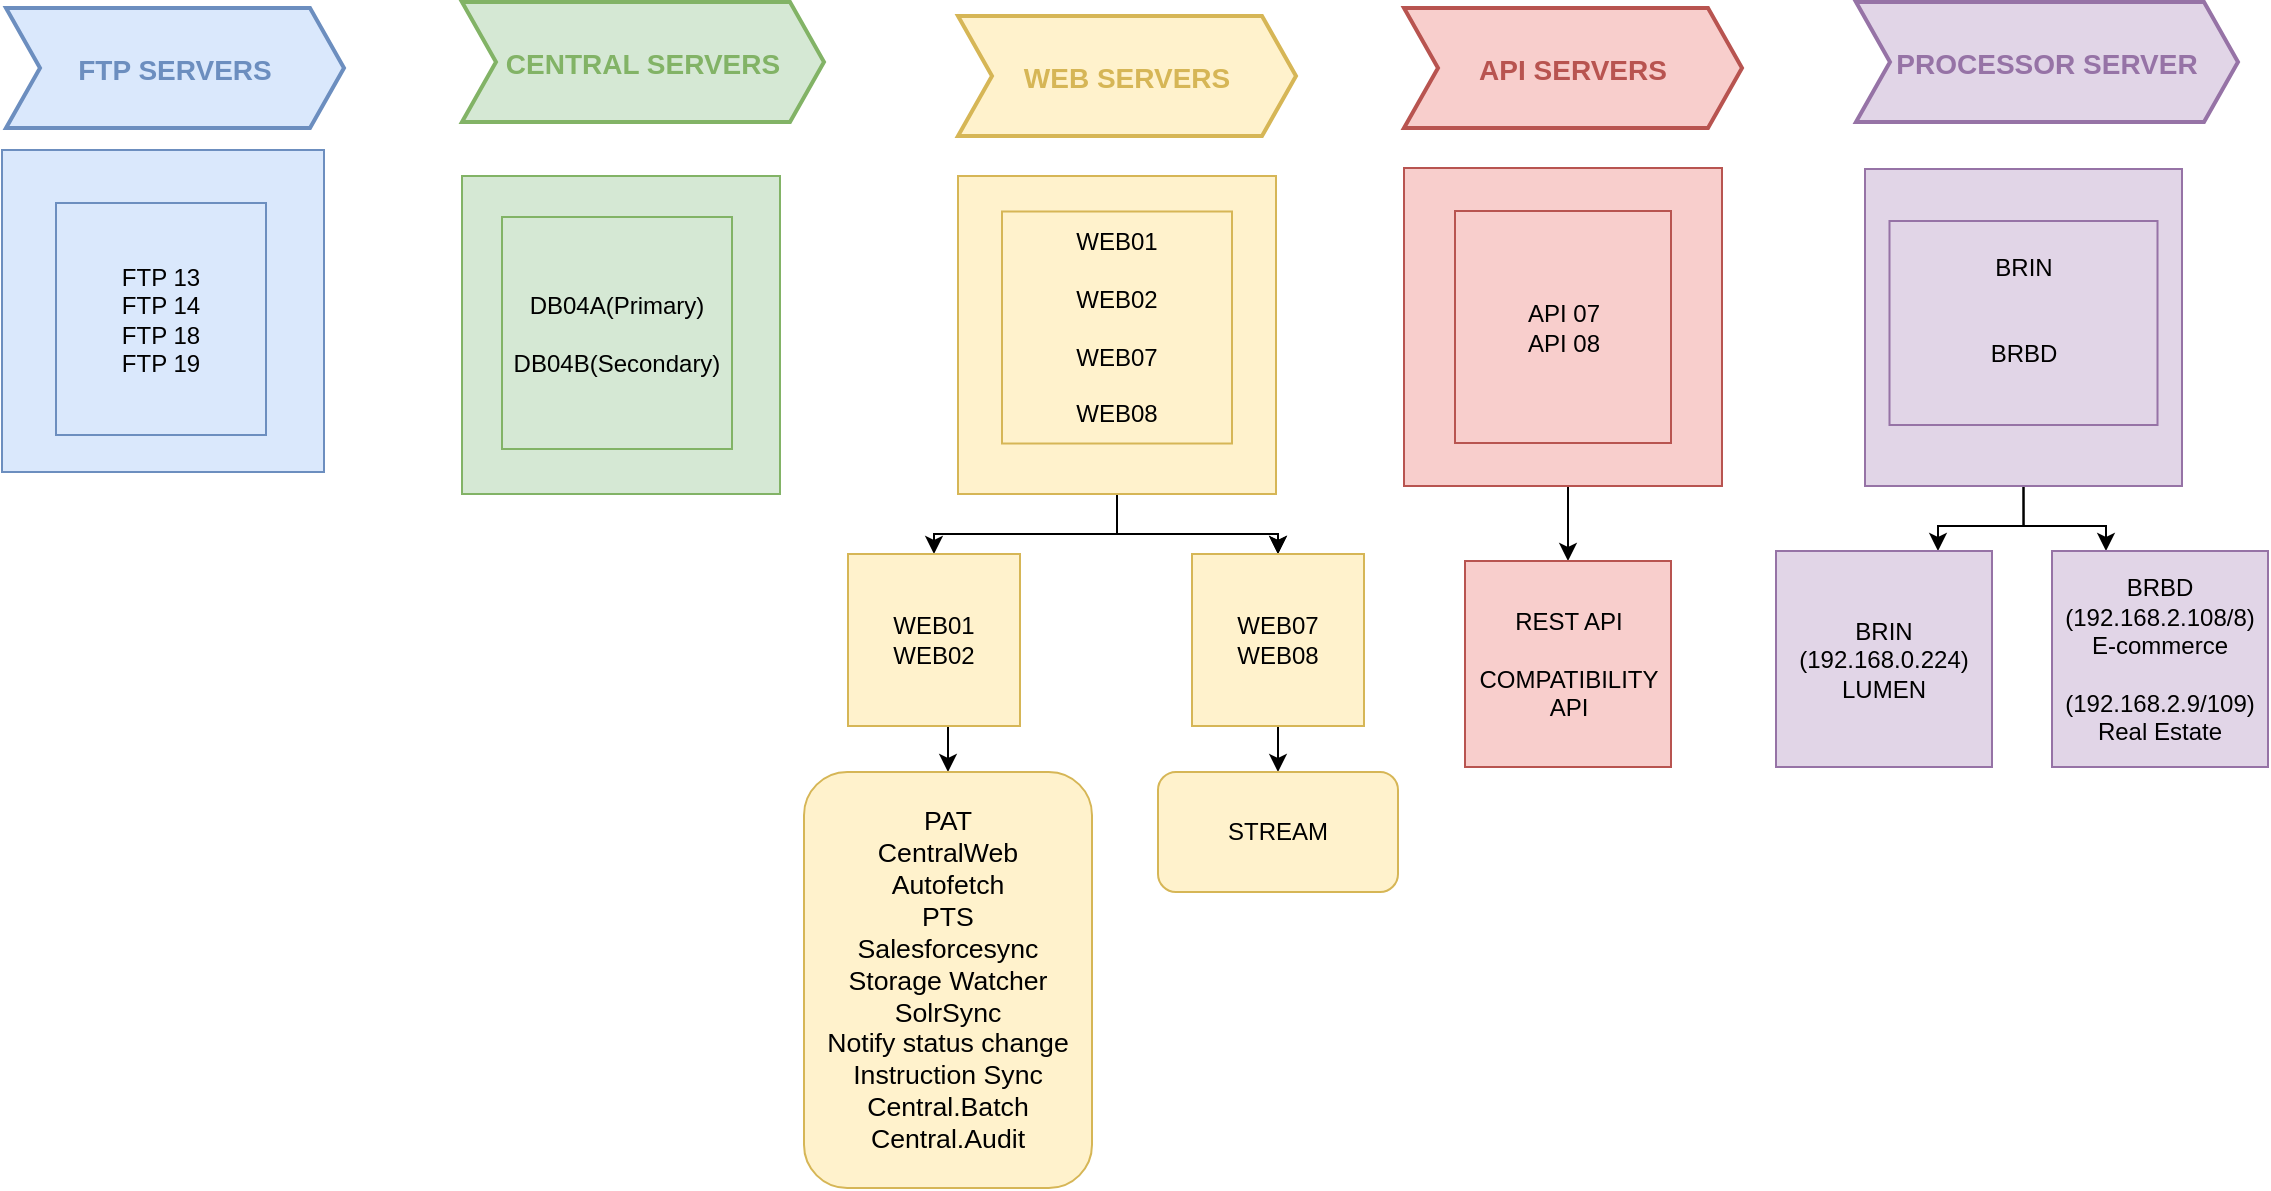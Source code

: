 <mxfile border="50" scale="3" compressed="false" locked="false" version="26.0.6">
  <diagram name="Blank" id="YmL12bMKpDGza6XwsDPr">
    <mxGraphModel dx="1124" dy="618" grid="0" gridSize="10" guides="1" tooltips="1" connect="1" arrows="1" fold="1" page="1" pageScale="1" pageWidth="1169" pageHeight="827" background="none" math="1" shadow="0">
      <root>
        <mxCell id="X5NqExCQtvZxIxQ7pmgY-0" />
        <mxCell id="1" parent="X5NqExCQtvZxIxQ7pmgY-0" />
        <mxCell id="NjAqU9Y5rHBkyYTPuW-a-2" value="FTP SERVERS" style="shape=step;perimeter=stepPerimeter;strokeColor=#6C8EBF;fontFamily=Helvetica;fontSize=14;fontColor=#6C8EBF;fillColor=#dae8fc;fixedSize=1;size=17;fontStyle=1;strokeWidth=2;spacingTop=0;points=[];" parent="1" vertex="1">
          <mxGeometry x="25" y="75" width="169" height="60" as="geometry" />
        </mxCell>
        <mxCell id="NjAqU9Y5rHBkyYTPuW-a-3" value="CENTRAL SERVERS" style="shape=step;perimeter=stepPerimeter;strokeColor=#82B366;fontFamily=Helvetica;fontSize=14;fontColor=#82B366;fillColor=#d5e8d4;fixedSize=1;size=17;fontStyle=1;strokeWidth=2;spacingTop=0;points=[];" parent="1" vertex="1">
          <mxGeometry x="253" y="72" width="181" height="60" as="geometry" />
        </mxCell>
        <mxCell id="NjAqU9Y5rHBkyYTPuW-a-4" value="WEB SERVERS" style="shape=step;perimeter=stepPerimeter;strokeColor=#D6B656;fontFamily=Helvetica;fontSize=14;fontColor=#D6B656;fillColor=#fff2cc;fixedSize=1;size=17;fontStyle=1;strokeWidth=2;spacingTop=0;points=[];" parent="1" vertex="1">
          <mxGeometry x="501" y="79" width="169" height="60" as="geometry" />
        </mxCell>
        <mxCell id="NjAqU9Y5rHBkyYTPuW-a-5" value="API SERVERS" style="shape=step;perimeter=stepPerimeter;strokeColor=#B85450;fontFamily=Helvetica;fontSize=14;fontColor=#B85450;fillColor=#f8cecc;fixedSize=1;size=17;fontStyle=1;strokeWidth=2;spacingTop=0;points=[];" parent="1" vertex="1">
          <mxGeometry x="724" y="75" width="169" height="60" as="geometry" />
        </mxCell>
        <mxCell id="CufCo2kyAGJHluFMc8VW-1" value="" style="whiteSpace=wrap;html=1;aspect=fixed;fillColor=#dae8fc;strokeColor=#6c8ebf;" parent="1" vertex="1">
          <mxGeometry x="23" y="146" width="161" height="161" as="geometry" />
        </mxCell>
        <mxCell id="CufCo2kyAGJHluFMc8VW-2" value="FTP 13&lt;br&gt;FTP 14&lt;br&gt;FTP 18&lt;br&gt;FTP 19" style="text;strokeColor=#6c8ebf;align=center;fillColor=#dae8fc;html=1;verticalAlign=middle;whiteSpace=wrap;rounded=0;" parent="1" vertex="1">
          <mxGeometry x="50" y="172.5" width="105" height="116" as="geometry" />
        </mxCell>
        <mxCell id="CufCo2kyAGJHluFMc8VW-4" value="" style="whiteSpace=wrap;html=1;aspect=fixed;fillColor=#d5e8d4;strokeColor=#82b366;" parent="1" vertex="1">
          <mxGeometry x="253" y="159" width="159" height="159" as="geometry" />
        </mxCell>
        <mxCell id="CufCo2kyAGJHluFMc8VW-5" value="DB04A(Primary)&lt;br&gt;&lt;br&gt;DB04B(Secondary)" style="text;strokeColor=#82b366;align=center;fillColor=#d5e8d4;html=1;verticalAlign=middle;whiteSpace=wrap;rounded=0;" parent="1" vertex="1">
          <mxGeometry x="273" y="179.5" width="115" height="116" as="geometry" />
        </mxCell>
        <mxCell id="tnYrrCxgJqpfB8aJMRDc-6" value="" style="edgeStyle=orthogonalEdgeStyle;rounded=0;orthogonalLoop=1;jettySize=auto;html=1;" edge="1" parent="1" source="CufCo2kyAGJHluFMc8VW-8" target="tnYrrCxgJqpfB8aJMRDc-4">
          <mxGeometry relative="1" as="geometry" />
        </mxCell>
        <mxCell id="tnYrrCxgJqpfB8aJMRDc-7" value="" style="edgeStyle=orthogonalEdgeStyle;rounded=0;orthogonalLoop=1;jettySize=auto;html=1;" edge="1" parent="1" source="CufCo2kyAGJHluFMc8VW-8" target="tnYrrCxgJqpfB8aJMRDc-4">
          <mxGeometry relative="1" as="geometry" />
        </mxCell>
        <mxCell id="tnYrrCxgJqpfB8aJMRDc-8" style="edgeStyle=orthogonalEdgeStyle;rounded=0;orthogonalLoop=1;jettySize=auto;html=1;entryX=0.5;entryY=0;entryDx=0;entryDy=0;" edge="1" parent="1" source="CufCo2kyAGJHluFMc8VW-8" target="tnYrrCxgJqpfB8aJMRDc-3">
          <mxGeometry relative="1" as="geometry" />
        </mxCell>
        <mxCell id="CufCo2kyAGJHluFMc8VW-8" value="" style="whiteSpace=wrap;html=1;aspect=fixed;fillColor=#fff2cc;strokeColor=#d6b656;" parent="1" vertex="1">
          <mxGeometry x="501" y="159" width="159" height="159" as="geometry" />
        </mxCell>
        <mxCell id="CufCo2kyAGJHluFMc8VW-9" value="WEB01&lt;br&gt;&lt;br&gt;WEB02&lt;br&gt;&lt;br&gt;WEB07&lt;br&gt;&lt;br&gt;WEB08" style="text;strokeColor=#d6b656;align=center;fillColor=#fff2cc;html=1;verticalAlign=middle;whiteSpace=wrap;rounded=0;" parent="1" vertex="1">
          <mxGeometry x="523" y="176.75" width="115" height="116" as="geometry" />
        </mxCell>
        <mxCell id="CufCo2kyAGJHluFMc8VW-23" style="edgeStyle=orthogonalEdgeStyle;rounded=0;orthogonalLoop=1;jettySize=auto;html=1;exitX=0.5;exitY=1;exitDx=0;exitDy=0;entryX=0.5;entryY=0;entryDx=0;entryDy=0;" parent="1" source="CufCo2kyAGJHluFMc8VW-11" target="CufCo2kyAGJHluFMc8VW-19" edge="1">
          <mxGeometry relative="1" as="geometry" />
        </mxCell>
        <mxCell id="CufCo2kyAGJHluFMc8VW-11" value="" style="whiteSpace=wrap;html=1;aspect=fixed;fillColor=#f8cecc;strokeColor=#b85450;" parent="1" vertex="1">
          <mxGeometry x="724" y="155" width="159" height="159" as="geometry" />
        </mxCell>
        <mxCell id="CufCo2kyAGJHluFMc8VW-12" value="API 07&lt;br&gt;API 08" style="text;strokeColor=#b85450;align=center;fillColor=#f8cecc;html=1;verticalAlign=middle;whiteSpace=wrap;rounded=0;" parent="1" vertex="1">
          <mxGeometry x="749.5" y="176.5" width="108" height="116" as="geometry" />
        </mxCell>
        <mxCell id="CufCo2kyAGJHluFMc8VW-13" value="PROCESSOR SERVER" style="shape=step;perimeter=stepPerimeter;strokeColor=#9673A6;fontFamily=Helvetica;fontSize=14;fillColor=#e1d5e7;fixedSize=1;size=17;fontStyle=1;strokeWidth=2;spacingTop=0;points=[];gradientColor=none;fontColor=light-dark(#9673a6, #ededed);" parent="1" vertex="1">
          <mxGeometry x="950" y="72" width="191" height="60" as="geometry" />
        </mxCell>
        <mxCell id="CufCo2kyAGJHluFMc8VW-28" style="edgeStyle=orthogonalEdgeStyle;rounded=0;orthogonalLoop=1;jettySize=auto;html=1;exitX=0.5;exitY=1;exitDx=0;exitDy=0;entryX=0.75;entryY=0;entryDx=0;entryDy=0;" parent="1" source="CufCo2kyAGJHluFMc8VW-14" target="CufCo2kyAGJHluFMc8VW-24" edge="1">
          <mxGeometry relative="1" as="geometry" />
        </mxCell>
        <mxCell id="CufCo2kyAGJHluFMc8VW-30" style="edgeStyle=orthogonalEdgeStyle;rounded=0;orthogonalLoop=1;jettySize=auto;html=1;entryX=0.25;entryY=0;entryDx=0;entryDy=0;" parent="1" source="CufCo2kyAGJHluFMc8VW-14" target="CufCo2kyAGJHluFMc8VW-26" edge="1">
          <mxGeometry relative="1" as="geometry" />
        </mxCell>
        <mxCell id="CufCo2kyAGJHluFMc8VW-14" value="" style="whiteSpace=wrap;html=1;aspect=fixed;fillColor=#e1d5e7;strokeColor=#9673a6;" parent="1" vertex="1">
          <mxGeometry x="954.5" y="155.5" width="158.5" height="158.5" as="geometry" />
        </mxCell>
        <mxCell id="CufCo2kyAGJHluFMc8VW-15" value="BRIN&lt;br&gt;&lt;br&gt;&lt;br&gt;BRBD&lt;div&gt;&lt;br/&gt;&lt;/div&gt;" style="text;strokeColor=#9673a6;align=center;fillColor=#e1d5e7;html=1;verticalAlign=middle;whiteSpace=wrap;rounded=0;" parent="1" vertex="1">
          <mxGeometry x="966.75" y="181.5" width="134" height="102" as="geometry" />
        </mxCell>
        <mxCell id="CufCo2kyAGJHluFMc8VW-19" value="REST API&lt;br&gt;&lt;br&gt;COMPATIBILITY API" style="whiteSpace=wrap;html=1;aspect=fixed;fillColor=#f8cecc;strokeColor=#b85450;" parent="1" vertex="1">
          <mxGeometry x="754.5" y="351.5" width="103" height="103" as="geometry" />
        </mxCell>
        <mxCell id="CufCo2kyAGJHluFMc8VW-24" value="BRIN (192.168.0.224)&lt;br&gt;LUMEN" style="whiteSpace=wrap;html=1;aspect=fixed;fillColor=#e1d5e7;strokeColor=#9673a6;" parent="1" vertex="1">
          <mxGeometry x="910" y="346.5" width="108" height="108" as="geometry" />
        </mxCell>
        <mxCell id="CufCo2kyAGJHluFMc8VW-26" value="BRBD (192.168.2.108/8)&lt;br&gt;E-commerce&lt;br&gt;&lt;br&gt;(192.168.2.9/109)&lt;br&gt;Real Estate" style="whiteSpace=wrap;html=1;aspect=fixed;fillColor=#e1d5e7;strokeColor=#9673a6;" parent="1" vertex="1">
          <mxGeometry x="1048" y="346.5" width="108" height="108" as="geometry" />
        </mxCell>
        <mxCell id="tnYrrCxgJqpfB8aJMRDc-11" style="edgeStyle=orthogonalEdgeStyle;rounded=0;orthogonalLoop=1;jettySize=auto;html=1;exitX=0.5;exitY=1;exitDx=0;exitDy=0;entryX=0.5;entryY=0;entryDx=0;entryDy=0;" edge="1" parent="1" source="tnYrrCxgJqpfB8aJMRDc-3" target="tnYrrCxgJqpfB8aJMRDc-10">
          <mxGeometry relative="1" as="geometry" />
        </mxCell>
        <mxCell id="tnYrrCxgJqpfB8aJMRDc-3" value="WEB01&lt;br&gt;WEB02" style="whiteSpace=wrap;html=1;aspect=fixed;fillColor=#fff2cc;strokeColor=#d6b656;" vertex="1" parent="1">
          <mxGeometry x="446" y="348" width="86" height="86" as="geometry" />
        </mxCell>
        <mxCell id="tnYrrCxgJqpfB8aJMRDc-12" style="edgeStyle=orthogonalEdgeStyle;rounded=0;orthogonalLoop=1;jettySize=auto;html=1;exitX=0.5;exitY=1;exitDx=0;exitDy=0;" edge="1" parent="1" source="tnYrrCxgJqpfB8aJMRDc-4" target="tnYrrCxgJqpfB8aJMRDc-9">
          <mxGeometry relative="1" as="geometry" />
        </mxCell>
        <mxCell id="tnYrrCxgJqpfB8aJMRDc-4" value="WEB07&lt;br&gt;WEB08" style="whiteSpace=wrap;html=1;aspect=fixed;fillColor=#fff2cc;strokeColor=#d6b656;" vertex="1" parent="1">
          <mxGeometry x="618" y="348" width="86" height="86" as="geometry" />
        </mxCell>
        <mxCell id="tnYrrCxgJqpfB8aJMRDc-9" value="STREAM" style="rounded=1;whiteSpace=wrap;html=1;fillColor=#fff2cc;strokeColor=#d6b656;" vertex="1" parent="1">
          <mxGeometry x="601" y="457" width="120" height="60" as="geometry" />
        </mxCell>
        <mxCell id="tnYrrCxgJqpfB8aJMRDc-10" value="&lt;span style=&quot;font-size: 10pt; font-family: Arial;&quot; data-sheets-root=&quot;1&quot;&gt;PAT&lt;br&gt;&lt;span style=&quot;font-size: 10pt;&quot; data-sheets-root=&quot;1&quot;&gt;CentralWeb&lt;br&gt;Autofetch&lt;br&gt;PTS&lt;br&gt;Salesforcesync&lt;br&gt;Storage Watcher&lt;br&gt;SolrSync&lt;br&gt;Notify status change&lt;br&gt;Instruction Sync&lt;br&gt;Central.Batch&lt;br&gt;Central.Audit&lt;br&gt;&lt;/span&gt;&lt;/span&gt;" style="rounded=1;whiteSpace=wrap;html=1;fillColor=#fff2cc;strokeColor=#d6b656;" vertex="1" parent="1">
          <mxGeometry x="424" y="457" width="144" height="208" as="geometry" />
        </mxCell>
      </root>
    </mxGraphModel>
  </diagram>
</mxfile>

